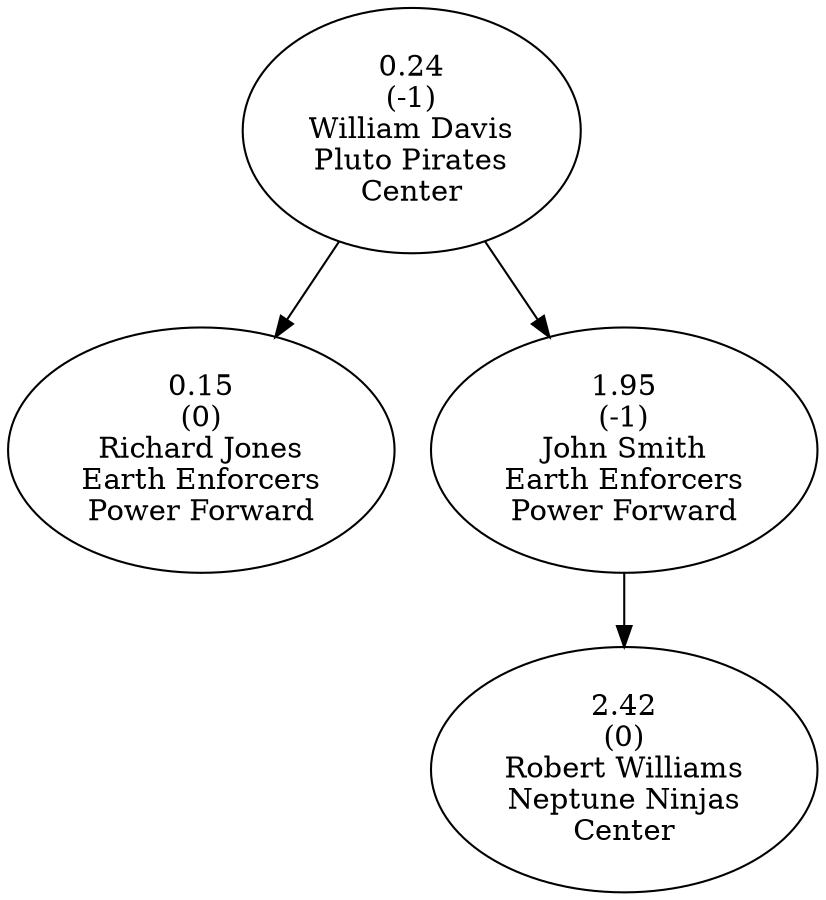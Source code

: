 digraph AVLTree {
    node53 [label="0.24\n(-1)\nWilliam Davis\nPluto Pirates\nCenter"];
    node54 [label="0.15\n(0)\nRichard Jones\nEarth Enforcers\nPower Forward"];
    node53 -> node54;
    node55 [label="1.95\n(-1)\nJohn Smith\nEarth Enforcers\nPower Forward"];
    node56 [label="2.42\n(0)\nRobert Williams\nNeptune Ninjas\nCenter"];
    node55 -> node56;
    node53 -> node55;
}
